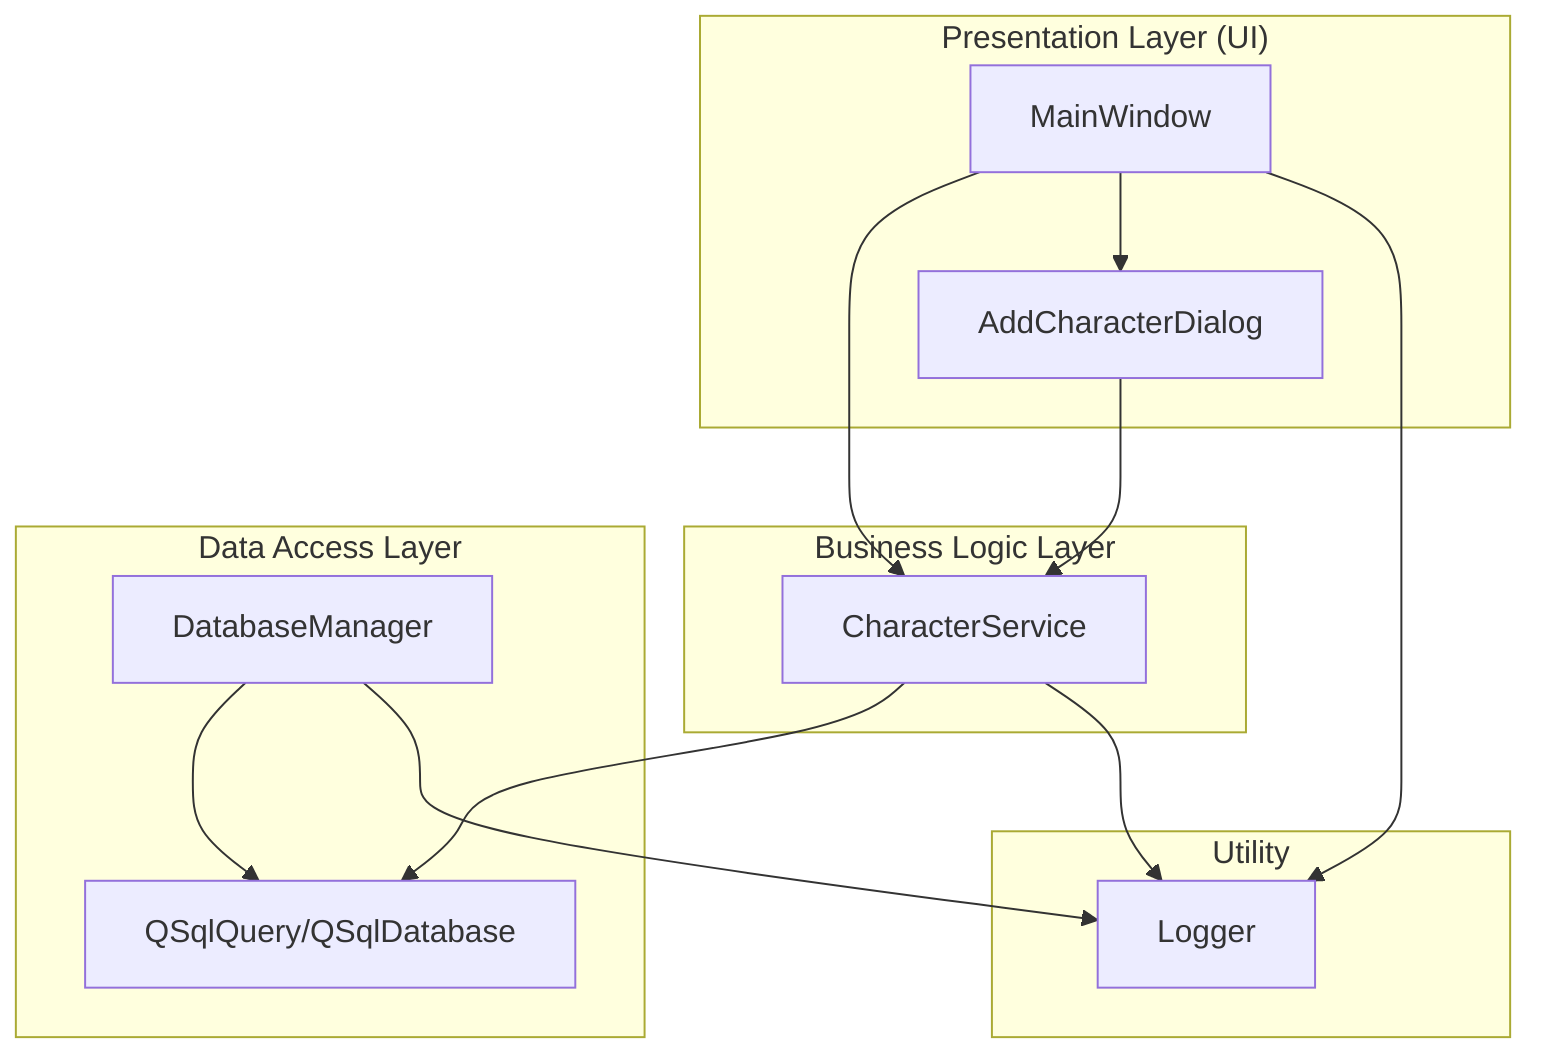 graph TD
    subgraph "Presentation Layer (UI)"
        MainWindow
        AddCharacterDialog
    end
    subgraph "Business Logic Layer"
        CharacterService
    end
    subgraph "Data Access Layer"
        DatabaseManager
        QSqlQuery[QSqlQuery/QSqlDatabase]
    end
    subgraph "Utility"
        Logger
    end
    MainWindow --> CharacterService
    MainWindow --> AddCharacterDialog
    AddCharacterDialog --> CharacterService
    CharacterService --> QSqlQuery
    CharacterService --> Logger
    DatabaseManager --> QSqlQuery
    MainWindow --> Logger
    DatabaseManager --> Logger